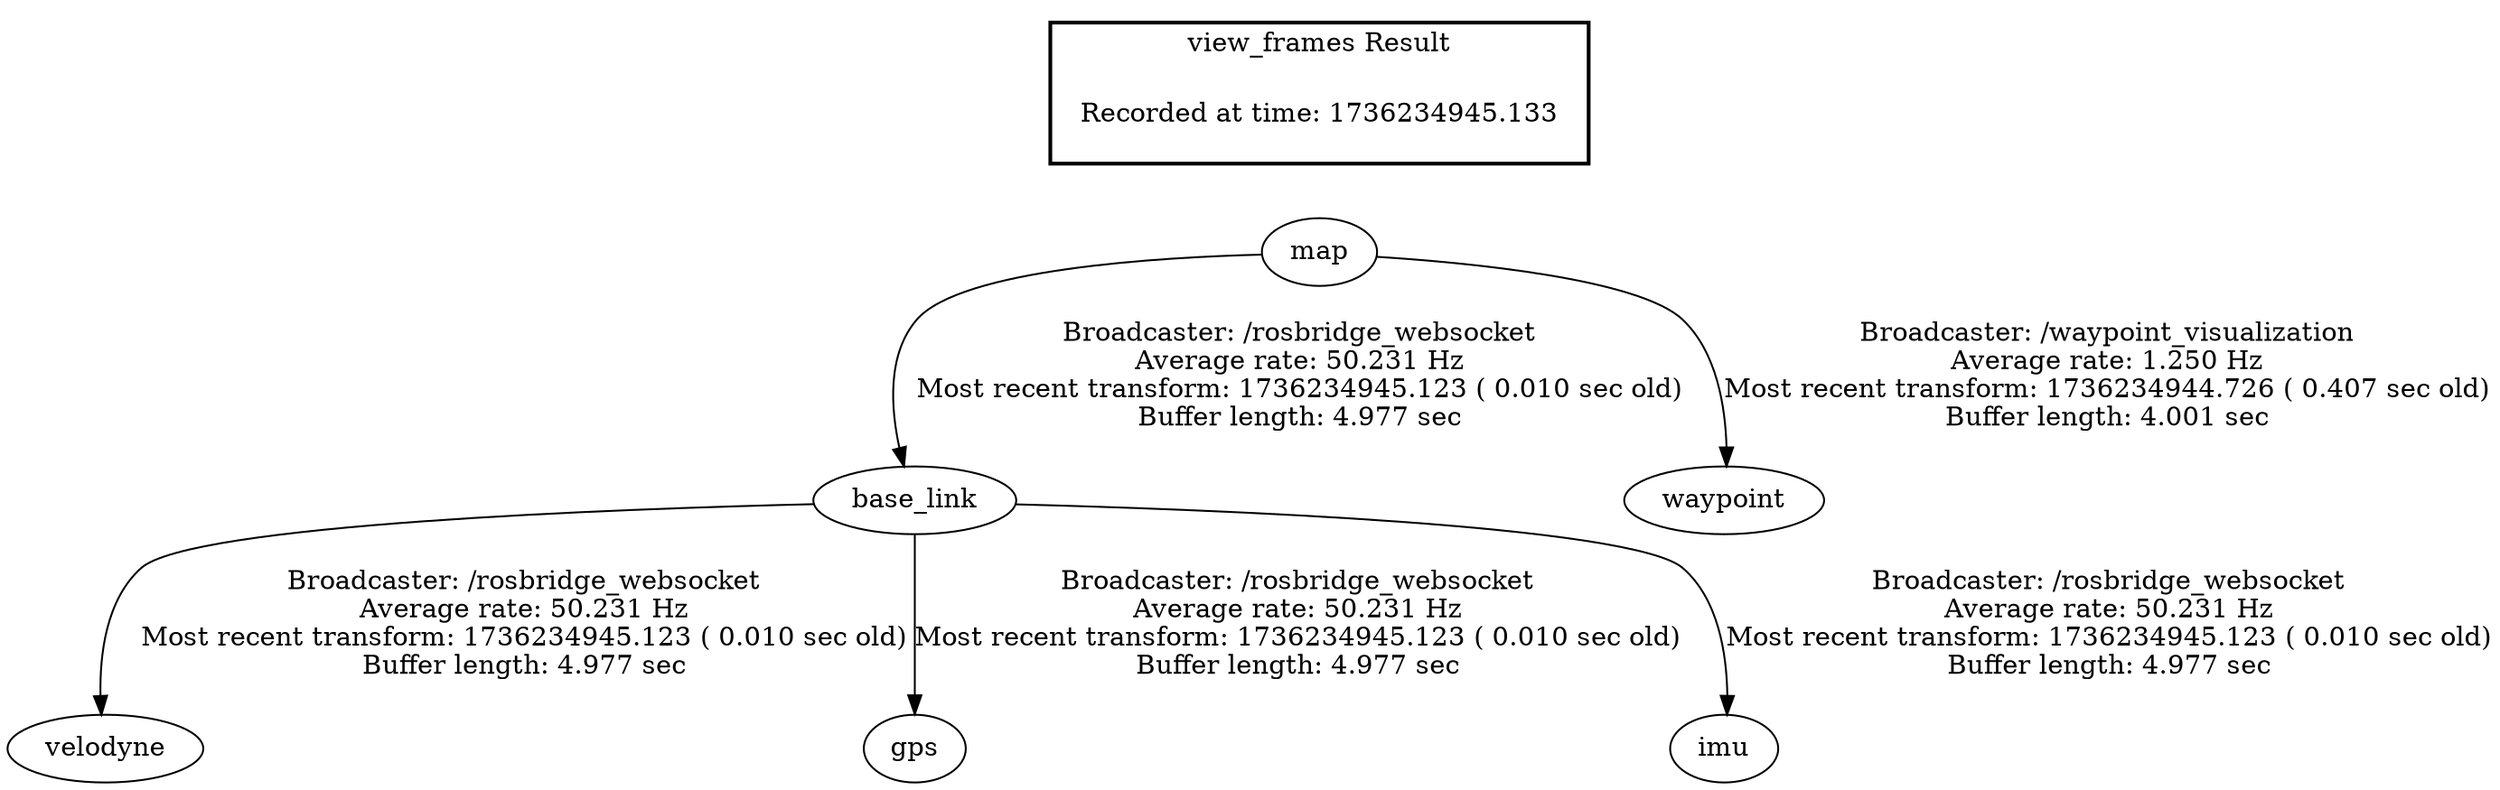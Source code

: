 digraph G {
"map" -> "base_link"[label="Broadcaster: /rosbridge_websocket\nAverage rate: 50.231 Hz\nMost recent transform: 1736234945.123 ( 0.010 sec old)\nBuffer length: 4.977 sec\n"];
"base_link" -> "velodyne"[label="Broadcaster: /rosbridge_websocket\nAverage rate: 50.231 Hz\nMost recent transform: 1736234945.123 ( 0.010 sec old)\nBuffer length: 4.977 sec\n"];
"base_link" -> "gps"[label="Broadcaster: /rosbridge_websocket\nAverage rate: 50.231 Hz\nMost recent transform: 1736234945.123 ( 0.010 sec old)\nBuffer length: 4.977 sec\n"];
"base_link" -> "imu"[label="Broadcaster: /rosbridge_websocket\nAverage rate: 50.231 Hz\nMost recent transform: 1736234945.123 ( 0.010 sec old)\nBuffer length: 4.977 sec\n"];
"map" -> "waypoint"[label="Broadcaster: /waypoint_visualization\nAverage rate: 1.250 Hz\nMost recent transform: 1736234944.726 ( 0.407 sec old)\nBuffer length: 4.001 sec\n"];
edge [style=invis];
 subgraph cluster_legend { style=bold; color=black; label ="view_frames Result";
"Recorded at time: 1736234945.133"[ shape=plaintext ] ;
 }->"map";
}